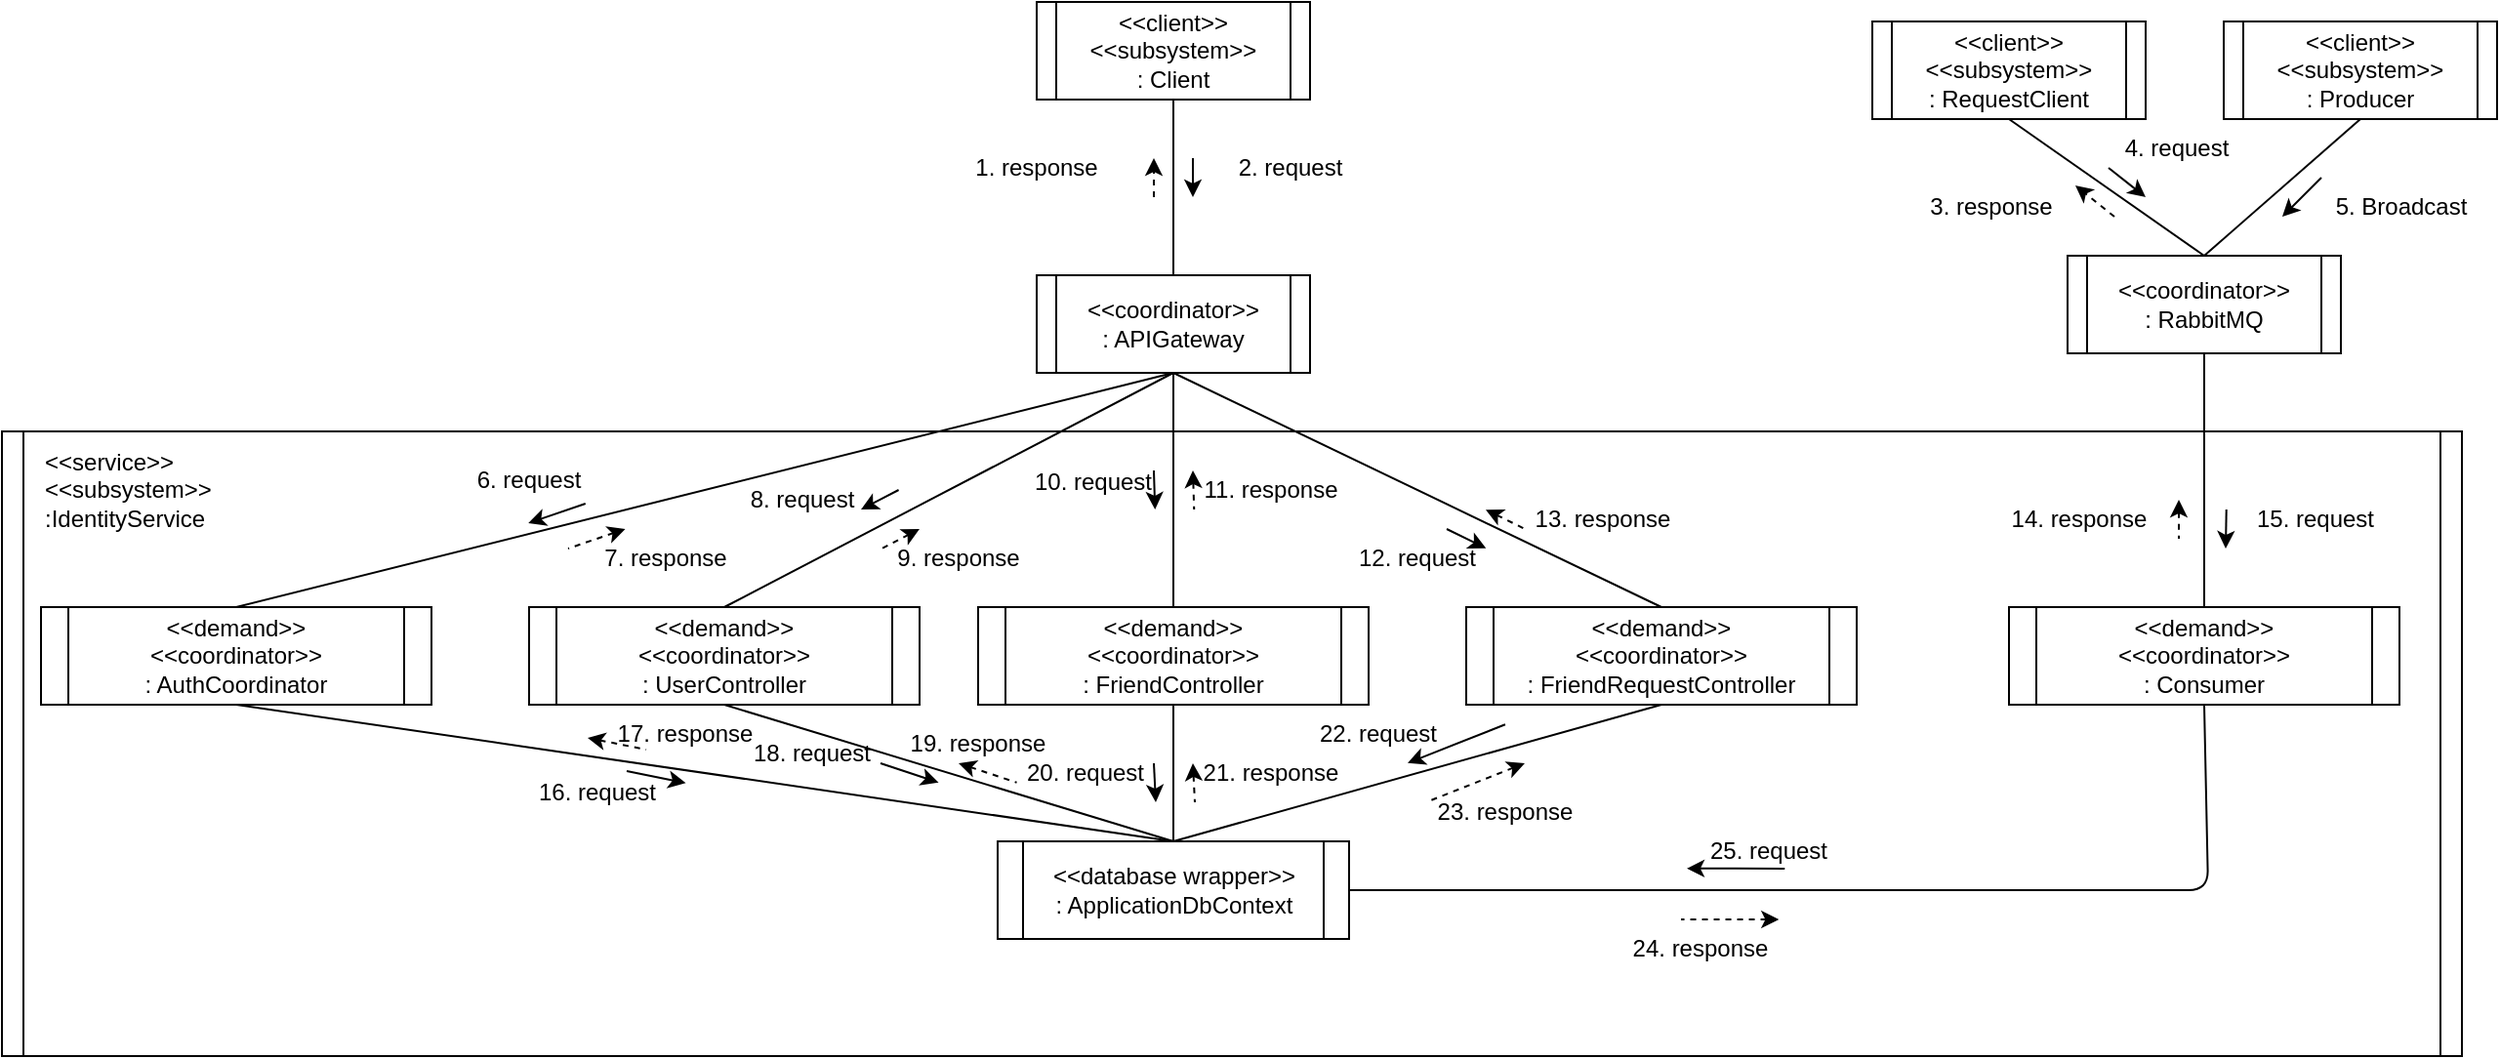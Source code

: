 <mxfile>
    <diagram id="YeBsLe0wz5kqz-9HFI_q" name="Page-1">
        <mxGraphModel dx="782" dy="776" grid="1" gridSize="10" guides="1" tooltips="1" connect="1" arrows="1" fold="1" page="1" pageScale="1" pageWidth="850" pageHeight="1100" math="0" shadow="0">
            <root>
                <mxCell id="0"/>
                <mxCell id="1" parent="0"/>
                <mxCell id="2" value="" style="shape=process;whiteSpace=wrap;html=1;backgroundOutline=1;size=0.009;" parent="1" vertex="1">
                    <mxGeometry x="160" y="220" width="1260" height="320" as="geometry"/>
                </mxCell>
                <mxCell id="3" value="&amp;lt;&amp;lt;service&amp;gt;&amp;gt;&lt;br&gt;&amp;lt;&amp;lt;subsystem&amp;gt;&amp;gt;&lt;br&gt;:IdentityService" style="text;html=1;strokeColor=none;fillColor=none;align=left;verticalAlign=middle;whiteSpace=wrap;rounded=0;" parent="1" vertex="1">
                    <mxGeometry x="180" y="230" width="160" height="40" as="geometry"/>
                </mxCell>
                <mxCell id="7" value="&amp;lt;&amp;lt;coordinator&amp;gt;&amp;gt;&lt;br style=&quot;border-color: var(--border-color);&quot;&gt;: APIGateway" style="shape=process;whiteSpace=wrap;html=1;backgroundOutline=1;size=0.071;" parent="1" vertex="1">
                    <mxGeometry x="690" y="140" width="140" height="50" as="geometry"/>
                </mxCell>
                <mxCell id="8" value="&amp;lt;&amp;lt;client&amp;gt;&amp;gt;&lt;br&gt;&amp;lt;&amp;lt;subsystem&amp;gt;&amp;gt;&lt;br style=&quot;border-color: var(--border-color);&quot;&gt;: Client" style="shape=process;whiteSpace=wrap;html=1;backgroundOutline=1;size=0.071;" parent="1" vertex="1">
                    <mxGeometry x="690" width="140" height="50" as="geometry"/>
                </mxCell>
                <mxCell id="10" value="&amp;lt;&amp;lt;demand&amp;gt;&amp;gt;&lt;br&gt;&amp;lt;&amp;lt;coordinator&amp;gt;&amp;gt;&lt;br style=&quot;border-color: var(--border-color);&quot;&gt;: FriendController" style="shape=process;whiteSpace=wrap;html=1;backgroundOutline=1;size=0.071;" parent="1" vertex="1">
                    <mxGeometry x="660" y="310" width="200" height="50" as="geometry"/>
                </mxCell>
                <mxCell id="13" value="" style="endArrow=none;html=1;entryX=0.5;entryY=1;entryDx=0;entryDy=0;exitX=0.5;exitY=0;exitDx=0;exitDy=0;" parent="1" source="10" target="7" edge="1">
                    <mxGeometry width="50" height="50" relative="1" as="geometry">
                        <mxPoint x="550" y="310" as="sourcePoint"/>
                        <mxPoint x="770" y="200" as="targetPoint"/>
                    </mxGeometry>
                </mxCell>
                <mxCell id="17" value="" style="endArrow=none;html=1;entryX=0.5;entryY=0;entryDx=0;entryDy=0;exitX=0.5;exitY=1;exitDx=0;exitDy=0;" parent="1" source="10" edge="1">
                    <mxGeometry width="50" height="50" relative="1" as="geometry">
                        <mxPoint x="550" y="360" as="sourcePoint"/>
                        <mxPoint x="760" y="430" as="targetPoint"/>
                    </mxGeometry>
                </mxCell>
                <mxCell id="23" value="&amp;lt;&amp;lt;database wrapper&amp;gt;&amp;gt;&lt;br style=&quot;border-color: var(--border-color);&quot;&gt;: ApplicationDbContext" style="shape=process;whiteSpace=wrap;html=1;backgroundOutline=1;size=0.071;" parent="1" vertex="1">
                    <mxGeometry x="670" y="430" width="180" height="50" as="geometry"/>
                </mxCell>
                <mxCell id="28" value="" style="endArrow=none;html=1;entryX=0.5;entryY=1;entryDx=0;entryDy=0;exitX=0.5;exitY=0;exitDx=0;exitDy=0;" parent="1" source="7" target="8" edge="1">
                    <mxGeometry width="50" height="50" relative="1" as="geometry">
                        <mxPoint x="640" y="260" as="sourcePoint"/>
                        <mxPoint x="690" y="210" as="targetPoint"/>
                    </mxGeometry>
                </mxCell>
                <mxCell id="29" value="" style="endArrow=classic;html=1;" parent="1" edge="1">
                    <mxGeometry width="50" height="50" relative="1" as="geometry">
                        <mxPoint x="770" y="80" as="sourcePoint"/>
                        <mxPoint x="770" y="100" as="targetPoint"/>
                    </mxGeometry>
                </mxCell>
                <mxCell id="30" value="" style="endArrow=classic;html=1;dashed=1;" parent="1" edge="1">
                    <mxGeometry width="50" height="50" relative="1" as="geometry">
                        <mxPoint x="750" y="100" as="sourcePoint"/>
                        <mxPoint x="750" y="80" as="targetPoint"/>
                    </mxGeometry>
                </mxCell>
                <mxCell id="31" value="2. request" style="text;html=1;strokeColor=none;fillColor=none;align=center;verticalAlign=middle;whiteSpace=wrap;rounded=0;" parent="1" vertex="1">
                    <mxGeometry x="790" y="70" width="60" height="30" as="geometry"/>
                </mxCell>
                <mxCell id="32" value="1. response" style="text;html=1;strokeColor=none;fillColor=none;align=center;verticalAlign=middle;whiteSpace=wrap;rounded=0;" parent="1" vertex="1">
                    <mxGeometry x="650" y="70" width="80" height="30" as="geometry"/>
                </mxCell>
                <mxCell id="35" value="" style="endArrow=classic;html=1;entryX=0.526;entryY=0;entryDx=0;entryDy=0;entryPerimeter=0;" parent="1" edge="1">
                    <mxGeometry width="50" height="50" relative="1" as="geometry">
                        <mxPoint x="750" y="240" as="sourcePoint"/>
                        <mxPoint x="750.62" y="260.0" as="targetPoint"/>
                    </mxGeometry>
                </mxCell>
                <mxCell id="50" value="" style="endArrow=none;html=1;strokeColor=default;dashed=1;startArrow=classic;startFill=1;endFill=0;" parent="1" edge="1">
                    <mxGeometry width="50" height="50" relative="1" as="geometry">
                        <mxPoint x="770" y="390" as="sourcePoint"/>
                        <mxPoint x="771" y="410" as="targetPoint"/>
                    </mxGeometry>
                </mxCell>
                <mxCell id="51" value="&amp;lt;&amp;lt;client&amp;gt;&amp;gt;&lt;br&gt;&amp;lt;&amp;lt;subsystem&amp;gt;&amp;gt;&lt;br style=&quot;border-color: var(--border-color);&quot;&gt;: RequestClient" style="shape=process;whiteSpace=wrap;html=1;backgroundOutline=1;size=0.071;" parent="1" vertex="1">
                    <mxGeometry x="1118" y="10" width="140" height="50" as="geometry"/>
                </mxCell>
                <mxCell id="52" value="&amp;lt;&amp;lt;client&amp;gt;&amp;gt;&lt;br&gt;&amp;lt;&amp;lt;subsystem&amp;gt;&amp;gt;&lt;br style=&quot;border-color: var(--border-color);&quot;&gt;: Producer" style="shape=process;whiteSpace=wrap;html=1;backgroundOutline=1;size=0.071;" parent="1" vertex="1">
                    <mxGeometry x="1298" y="10" width="140" height="50" as="geometry"/>
                </mxCell>
                <mxCell id="58" value="" style="endArrow=none;html=1;entryX=0.5;entryY=1;entryDx=0;entryDy=0;exitX=0.5;exitY=0;exitDx=0;exitDy=0;" parent="1" source="91" target="51" edge="1">
                    <mxGeometry width="50" height="50" relative="1" as="geometry">
                        <mxPoint x="1288" y="130" as="sourcePoint"/>
                        <mxPoint x="1228" y="60" as="targetPoint"/>
                    </mxGeometry>
                </mxCell>
                <mxCell id="59" value="" style="endArrow=none;html=1;entryX=0.5;entryY=1;entryDx=0;entryDy=0;exitX=0.5;exitY=0;exitDx=0;exitDy=0;" parent="1" source="91" target="52" edge="1">
                    <mxGeometry width="50" height="50" relative="1" as="geometry">
                        <mxPoint x="1288" y="130" as="sourcePoint"/>
                        <mxPoint x="1198" y="70" as="targetPoint"/>
                    </mxGeometry>
                </mxCell>
                <mxCell id="61" value="" style="endArrow=classic;html=1;" parent="1" edge="1">
                    <mxGeometry width="50" height="50" relative="1" as="geometry">
                        <mxPoint x="1239" y="85" as="sourcePoint"/>
                        <mxPoint x="1258" y="100" as="targetPoint"/>
                    </mxGeometry>
                </mxCell>
                <mxCell id="62" value="" style="endArrow=classic;html=1;dashed=1;" parent="1" edge="1">
                    <mxGeometry width="50" height="50" relative="1" as="geometry">
                        <mxPoint x="1242" y="110" as="sourcePoint"/>
                        <mxPoint x="1222" y="94" as="targetPoint"/>
                    </mxGeometry>
                </mxCell>
                <mxCell id="63" value="4. request" style="text;html=1;strokeColor=none;fillColor=none;align=center;verticalAlign=middle;whiteSpace=wrap;rounded=0;" parent="1" vertex="1">
                    <mxGeometry x="1238" y="60" width="72" height="30" as="geometry"/>
                </mxCell>
                <mxCell id="64" value="3. response" style="text;html=1;strokeColor=none;fillColor=none;align=center;verticalAlign=middle;whiteSpace=wrap;rounded=0;" parent="1" vertex="1">
                    <mxGeometry x="1140" y="90" width="78" height="30" as="geometry"/>
                </mxCell>
                <mxCell id="66" value="" style="endArrow=classic;html=1;" parent="1" edge="1">
                    <mxGeometry width="50" height="50" relative="1" as="geometry">
                        <mxPoint x="1348" y="90" as="sourcePoint"/>
                        <mxPoint x="1328" y="110" as="targetPoint"/>
                    </mxGeometry>
                </mxCell>
                <mxCell id="68" value="5. Broadcast" style="text;html=1;strokeColor=none;fillColor=none;align=center;verticalAlign=middle;whiteSpace=wrap;rounded=0;" parent="1" vertex="1">
                    <mxGeometry x="1348" y="90" width="82" height="30" as="geometry"/>
                </mxCell>
                <mxCell id="72" value="" style="endArrow=none;html=1;entryX=0.5;entryY=1;entryDx=0;entryDy=0;exitX=1;exitY=0.5;exitDx=0;exitDy=0;" parent="1" target="88" edge="1">
                    <mxGeometry width="50" height="50" relative="1" as="geometry">
                        <mxPoint x="850" y="455" as="sourcePoint"/>
                        <mxPoint x="1110" y="360" as="targetPoint"/>
                        <Array as="points">
                            <mxPoint x="1290" y="455"/>
                        </Array>
                    </mxGeometry>
                </mxCell>
                <mxCell id="74" value="" style="endArrow=classic;html=1;exitX=0.657;exitY=0.468;exitDx=0;exitDy=0;exitPerimeter=0;" parent="1" edge="1">
                    <mxGeometry width="50" height="50" relative="1" as="geometry">
                        <mxPoint x="1073.14" y="443.96" as="sourcePoint"/>
                        <mxPoint x="1023" y="443.91" as="targetPoint"/>
                    </mxGeometry>
                </mxCell>
                <mxCell id="75" value="&amp;lt;&amp;lt;demand&amp;gt;&amp;gt;&lt;br&gt;&amp;lt;&amp;lt;coordinator&amp;gt;&amp;gt;&lt;br style=&quot;border-color: var(--border-color);&quot;&gt;: UserController" style="shape=process;whiteSpace=wrap;html=1;backgroundOutline=1;size=0.071;" parent="1" vertex="1">
                    <mxGeometry x="430" y="310" width="200" height="50" as="geometry"/>
                </mxCell>
                <mxCell id="76" value="&amp;lt;&amp;lt;demand&amp;gt;&amp;gt;&lt;br&gt;&amp;lt;&amp;lt;coordinator&amp;gt;&amp;gt;&lt;br style=&quot;border-color: var(--border-color);&quot;&gt;: FriendRequestController" style="shape=process;whiteSpace=wrap;html=1;backgroundOutline=1;size=0.071;" parent="1" vertex="1">
                    <mxGeometry x="910" y="310" width="200" height="50" as="geometry"/>
                </mxCell>
                <mxCell id="88" value="&amp;lt;&amp;lt;demand&amp;gt;&amp;gt;&lt;br&gt;&amp;lt;&amp;lt;coordinator&amp;gt;&amp;gt;&lt;br style=&quot;border-color: var(--border-color);&quot;&gt;: Consumer" style="shape=process;whiteSpace=wrap;html=1;backgroundOutline=1;size=0.071;" parent="1" vertex="1">
                    <mxGeometry x="1188" y="310" width="200" height="50" as="geometry"/>
                </mxCell>
                <mxCell id="89" value="" style="endArrow=classic;html=1;exitX=0.828;exitY=0.085;exitDx=0;exitDy=0;exitPerimeter=0;" parent="1" edge="1">
                    <mxGeometry width="50" height="50" relative="1" as="geometry">
                        <mxPoint x="1299.36" y="259.95" as="sourcePoint"/>
                        <mxPoint x="1299" y="280" as="targetPoint"/>
                    </mxGeometry>
                </mxCell>
                <mxCell id="90" value="" style="endArrow=none;html=1;entryX=0.5;entryY=1;entryDx=0;entryDy=0;exitX=0.5;exitY=0;exitDx=0;exitDy=0;" parent="1" source="88" target="91" edge="1">
                    <mxGeometry width="50" height="50" relative="1" as="geometry">
                        <mxPoint x="1248" y="250" as="sourcePoint"/>
                        <mxPoint x="1148" y="180" as="targetPoint"/>
                    </mxGeometry>
                </mxCell>
                <mxCell id="91" value="&amp;lt;&amp;lt;coordinator&amp;gt;&amp;gt;&lt;br style=&quot;border-color: var(--border-color);&quot;&gt;: RabbitMQ" style="shape=process;whiteSpace=wrap;html=1;backgroundOutline=1;size=0.071;" parent="1" vertex="1">
                    <mxGeometry x="1218" y="130" width="140" height="50" as="geometry"/>
                </mxCell>
                <mxCell id="106" value="" style="endArrow=none;html=1;entryX=0.5;entryY=0;entryDx=0;entryDy=0;exitX=0.5;exitY=1;exitDx=0;exitDy=0;" parent="1" source="75" edge="1">
                    <mxGeometry width="50" height="50" relative="1" as="geometry">
                        <mxPoint x="570" y="380" as="sourcePoint"/>
                        <mxPoint x="760" y="430" as="targetPoint"/>
                    </mxGeometry>
                </mxCell>
                <mxCell id="107" value="" style="endArrow=none;html=1;entryX=0.5;entryY=1;entryDx=0;entryDy=0;exitX=0.5;exitY=0;exitDx=0;exitDy=0;" parent="1" target="76" edge="1">
                    <mxGeometry width="50" height="50" relative="1" as="geometry">
                        <mxPoint x="760" y="430" as="sourcePoint"/>
                        <mxPoint x="1050" y="430" as="targetPoint"/>
                    </mxGeometry>
                </mxCell>
                <mxCell id="108" value="" style="endArrow=classic;html=1;entryX=0.477;entryY=0.404;entryDx=0;entryDy=0;entryPerimeter=0;" parent="1" edge="1">
                    <mxGeometry width="50" height="50" relative="1" as="geometry">
                        <mxPoint x="610" y="390" as="sourcePoint"/>
                        <mxPoint x="639.76" y="399.88" as="targetPoint"/>
                    </mxGeometry>
                </mxCell>
                <mxCell id="109" value="" style="endArrow=classic;html=1;entryX=0.392;entryY=0.404;entryDx=0;entryDy=0;entryPerimeter=0;exitX=0.441;exitY=0.362;exitDx=0;exitDy=0;exitPerimeter=0;" parent="1" edge="1">
                    <mxGeometry width="50" height="50" relative="1" as="geometry">
                        <mxPoint x="929.98" y="370.13" as="sourcePoint"/>
                        <mxPoint x="880.0" y="389.87" as="targetPoint"/>
                    </mxGeometry>
                </mxCell>
                <mxCell id="111" value="&amp;lt;&amp;lt;demand&amp;gt;&amp;gt;&lt;br&gt;&amp;lt;&amp;lt;coordinator&amp;gt;&amp;gt;&lt;br style=&quot;border-color: var(--border-color);&quot;&gt;: AuthCoordinator" style="shape=process;whiteSpace=wrap;html=1;backgroundOutline=1;size=0.071;" parent="1" vertex="1">
                    <mxGeometry x="180" y="310" width="200" height="50" as="geometry"/>
                </mxCell>
                <mxCell id="112" value="" style="endArrow=none;html=1;entryX=0.5;entryY=1;entryDx=0;entryDy=0;exitX=0.5;exitY=0;exitDx=0;exitDy=0;" parent="1" source="111" target="7" edge="1">
                    <mxGeometry width="50" height="50" relative="1" as="geometry">
                        <mxPoint x="500" y="280" as="sourcePoint"/>
                        <mxPoint x="500" y="160" as="targetPoint"/>
                    </mxGeometry>
                </mxCell>
                <mxCell id="113" value="" style="endArrow=classic;html=1;entryX=0.526;entryY=0;entryDx=0;entryDy=0;entryPerimeter=0;exitX=0.238;exitY=0.125;exitDx=0;exitDy=0;exitPerimeter=0;" parent="1" edge="1">
                    <mxGeometry width="50" height="50" relative="1" as="geometry">
                        <mxPoint x="458.88" y="257" as="sourcePoint"/>
                        <mxPoint x="429.62" y="267" as="targetPoint"/>
                    </mxGeometry>
                </mxCell>
                <mxCell id="115" value="" style="endArrow=none;html=1;entryX=0.5;entryY=0;entryDx=0;entryDy=0;exitX=0.5;exitY=1;exitDx=0;exitDy=0;" parent="1" source="111" target="23" edge="1">
                    <mxGeometry width="50" height="50" relative="1" as="geometry">
                        <mxPoint x="360" y="380" as="sourcePoint"/>
                        <mxPoint x="590" y="450" as="targetPoint"/>
                    </mxGeometry>
                </mxCell>
                <mxCell id="117" value="" style="endArrow=classic;html=1;entryX=0.278;entryY=0.563;entryDx=0;entryDy=0;entryPerimeter=0;" parent="1" target="2" edge="1">
                    <mxGeometry width="50" height="50" relative="1" as="geometry">
                        <mxPoint x="480" y="394" as="sourcePoint"/>
                        <mxPoint x="510.28" y="404.08" as="targetPoint"/>
                    </mxGeometry>
                </mxCell>
                <mxCell id="118" value="" style="endArrow=none;html=1;entryX=0.5;entryY=1;entryDx=0;entryDy=0;exitX=0.5;exitY=0;exitDx=0;exitDy=0;" parent="1" source="76" target="7" edge="1">
                    <mxGeometry width="50" height="50" relative="1" as="geometry">
                        <mxPoint x="770" y="320" as="sourcePoint"/>
                        <mxPoint x="770" y="200" as="targetPoint"/>
                    </mxGeometry>
                </mxCell>
                <mxCell id="119" value="" style="endArrow=none;html=1;entryX=0.635;entryY=0.187;entryDx=0;entryDy=0;entryPerimeter=0;exitX=0.619;exitY=0.156;exitDx=0;exitDy=0;exitPerimeter=0;startArrow=classic;startFill=1;endFill=0;dashed=1;" parent="1" edge="1">
                    <mxGeometry width="50" height="50" relative="1" as="geometry">
                        <mxPoint x="920" y="260.08" as="sourcePoint"/>
                        <mxPoint x="940.16" y="270.0" as="targetPoint"/>
                    </mxGeometry>
                </mxCell>
                <mxCell id="120" value="" style="endArrow=none;html=1;entryX=0.5;entryY=1;entryDx=0;entryDy=0;exitX=0.5;exitY=0;exitDx=0;exitDy=0;" parent="1" source="75" target="7" edge="1">
                    <mxGeometry width="50" height="50" relative="1" as="geometry">
                        <mxPoint x="770" y="320" as="sourcePoint"/>
                        <mxPoint x="770" y="200.0" as="targetPoint"/>
                    </mxGeometry>
                </mxCell>
                <mxCell id="121" value="" style="endArrow=classic;html=1;entryX=0.526;entryY=0;entryDx=0;entryDy=0;entryPerimeter=0;exitX=0.365;exitY=0.125;exitDx=0;exitDy=0;exitPerimeter=0;" parent="1" edge="1">
                    <mxGeometry width="50" height="50" relative="1" as="geometry">
                        <mxPoint x="619.28" y="250" as="sourcePoint"/>
                        <mxPoint x="600.0" y="260.0" as="targetPoint"/>
                    </mxGeometry>
                </mxCell>
                <mxCell id="t8o3r13i8bqwV-xz6-hO-121" value="" style="endArrow=none;html=1;entryX=0.526;entryY=0;entryDx=0;entryDy=0;entryPerimeter=0;exitX=0.238;exitY=0.125;exitDx=0;exitDy=0;exitPerimeter=0;startArrow=classic;startFill=1;endFill=0;dashed=1;" parent="1" edge="1">
                    <mxGeometry width="50" height="50" relative="1" as="geometry">
                        <mxPoint x="479.26" y="270" as="sourcePoint"/>
                        <mxPoint x="450.0" y="280" as="targetPoint"/>
                    </mxGeometry>
                </mxCell>
                <mxCell id="t8o3r13i8bqwV-xz6-hO-122" value="" style="endArrow=none;html=1;entryX=0.526;entryY=0;entryDx=0;entryDy=0;entryPerimeter=0;exitX=0.365;exitY=0.125;exitDx=0;exitDy=0;exitPerimeter=0;startArrow=classic;startFill=1;endFill=0;dashed=1;" parent="1" edge="1">
                    <mxGeometry width="50" height="50" relative="1" as="geometry">
                        <mxPoint x="630" y="270" as="sourcePoint"/>
                        <mxPoint x="610.72" y="280.0" as="targetPoint"/>
                    </mxGeometry>
                </mxCell>
                <mxCell id="t8o3r13i8bqwV-xz6-hO-123" value="" style="endArrow=none;html=1;entryX=0.526;entryY=0;entryDx=0;entryDy=0;entryPerimeter=0;startArrow=classic;startFill=1;endFill=0;dashed=1;" parent="1" edge="1">
                    <mxGeometry width="50" height="50" relative="1" as="geometry">
                        <mxPoint x="770" y="240" as="sourcePoint"/>
                        <mxPoint x="770.62" y="260.0" as="targetPoint"/>
                    </mxGeometry>
                </mxCell>
                <mxCell id="t8o3r13i8bqwV-xz6-hO-124" value="" style="endArrow=classic;html=1;entryX=0.635;entryY=0.187;entryDx=0;entryDy=0;entryPerimeter=0;exitX=0.619;exitY=0.156;exitDx=0;exitDy=0;exitPerimeter=0;" parent="1" edge="1">
                    <mxGeometry width="50" height="50" relative="1" as="geometry">
                        <mxPoint x="900" y="270" as="sourcePoint"/>
                        <mxPoint x="920.16" y="279.92" as="targetPoint"/>
                    </mxGeometry>
                </mxCell>
                <mxCell id="t8o3r13i8bqwV-xz6-hO-125" value="" style="endArrow=none;html=1;entryX=0.278;entryY=0.563;entryDx=0;entryDy=0;entryPerimeter=0;startArrow=classic;startFill=1;endFill=0;dashed=1;" parent="1" edge="1">
                    <mxGeometry width="50" height="50" relative="1" as="geometry">
                        <mxPoint x="460" y="377" as="sourcePoint"/>
                        <mxPoint x="490" y="383" as="targetPoint"/>
                    </mxGeometry>
                </mxCell>
                <mxCell id="t8o3r13i8bqwV-xz6-hO-126" value="" style="endArrow=none;html=1;entryX=0.477;entryY=0.404;entryDx=0;entryDy=0;entryPerimeter=0;dashed=1;startArrow=classic;startFill=1;endFill=0;" parent="1" edge="1">
                    <mxGeometry width="50" height="50" relative="1" as="geometry">
                        <mxPoint x="650" y="390" as="sourcePoint"/>
                        <mxPoint x="679.76" y="399.88" as="targetPoint"/>
                    </mxGeometry>
                </mxCell>
                <mxCell id="t8o3r13i8bqwV-xz6-hO-127" value="" style="endArrow=classic;html=1;" parent="1" edge="1">
                    <mxGeometry width="50" height="50" relative="1" as="geometry">
                        <mxPoint x="750" y="390" as="sourcePoint"/>
                        <mxPoint x="751" y="410" as="targetPoint"/>
                    </mxGeometry>
                </mxCell>
                <mxCell id="t8o3r13i8bqwV-xz6-hO-128" value="" style="endArrow=none;html=1;entryX=0.392;entryY=0.404;entryDx=0;entryDy=0;entryPerimeter=0;exitX=0.441;exitY=0.362;exitDx=0;exitDy=0;exitPerimeter=0;startArrow=classic;startFill=1;dashed=1;endFill=0;" parent="1" edge="1">
                    <mxGeometry width="50" height="50" relative="1" as="geometry">
                        <mxPoint x="939.98" y="390" as="sourcePoint"/>
                        <mxPoint x="890.0" y="409.74" as="targetPoint"/>
                    </mxGeometry>
                </mxCell>
                <mxCell id="t8o3r13i8bqwV-xz6-hO-129" value="" style="endArrow=none;html=1;exitX=0.657;exitY=0.468;exitDx=0;exitDy=0;exitPerimeter=0;dashed=1;endFill=0;startArrow=classic;startFill=1;" parent="1" edge="1">
                    <mxGeometry width="50" height="50" relative="1" as="geometry">
                        <mxPoint x="1070.14" y="470.05" as="sourcePoint"/>
                        <mxPoint x="1020" y="470" as="targetPoint"/>
                    </mxGeometry>
                </mxCell>
                <mxCell id="t8o3r13i8bqwV-xz6-hO-130" value="7. response" style="text;html=1;strokeColor=none;fillColor=none;align=center;verticalAlign=middle;whiteSpace=wrap;rounded=0;" parent="1" vertex="1">
                    <mxGeometry x="460" y="270" width="80" height="30" as="geometry"/>
                </mxCell>
                <mxCell id="t8o3r13i8bqwV-xz6-hO-131" value="6. request" style="text;html=1;strokeColor=none;fillColor=none;align=center;verticalAlign=middle;whiteSpace=wrap;rounded=0;" parent="1" vertex="1">
                    <mxGeometry x="400" y="230" width="60" height="30" as="geometry"/>
                </mxCell>
                <mxCell id="t8o3r13i8bqwV-xz6-hO-132" value="8. request" style="text;html=1;strokeColor=none;fillColor=none;align=center;verticalAlign=middle;whiteSpace=wrap;rounded=0;" parent="1" vertex="1">
                    <mxGeometry x="540" y="240" width="60" height="30" as="geometry"/>
                </mxCell>
                <mxCell id="t8o3r13i8bqwV-xz6-hO-133" value="10. request" style="text;html=1;strokeColor=none;fillColor=none;align=center;verticalAlign=middle;whiteSpace=wrap;rounded=0;" parent="1" vertex="1">
                    <mxGeometry x="684" y="231" width="70" height="30" as="geometry"/>
                </mxCell>
                <mxCell id="t8o3r13i8bqwV-xz6-hO-134" value="12. request" style="text;html=1;strokeColor=none;fillColor=none;align=center;verticalAlign=middle;whiteSpace=wrap;rounded=0;" parent="1" vertex="1">
                    <mxGeometry x="850" y="270" width="70" height="30" as="geometry"/>
                </mxCell>
                <mxCell id="t8o3r13i8bqwV-xz6-hO-135" value="16. request" style="text;html=1;strokeColor=none;fillColor=none;align=center;verticalAlign=middle;whiteSpace=wrap;rounded=0;" parent="1" vertex="1">
                    <mxGeometry x="430" y="390" width="70" height="30" as="geometry"/>
                </mxCell>
                <mxCell id="t8o3r13i8bqwV-xz6-hO-136" value="18. request" style="text;html=1;strokeColor=none;fillColor=none;align=center;verticalAlign=middle;whiteSpace=wrap;rounded=0;" parent="1" vertex="1">
                    <mxGeometry x="540" y="370" width="70" height="30" as="geometry"/>
                </mxCell>
                <mxCell id="t8o3r13i8bqwV-xz6-hO-137" value="20. request" style="text;html=1;strokeColor=none;fillColor=none;align=center;verticalAlign=middle;whiteSpace=wrap;rounded=0;" parent="1" vertex="1">
                    <mxGeometry x="680" y="380" width="70" height="30" as="geometry"/>
                </mxCell>
                <mxCell id="t8o3r13i8bqwV-xz6-hO-138" value="22. request" style="text;html=1;strokeColor=none;fillColor=none;align=center;verticalAlign=middle;whiteSpace=wrap;rounded=0;" parent="1" vertex="1">
                    <mxGeometry x="830" y="360" width="70" height="30" as="geometry"/>
                </mxCell>
                <mxCell id="t8o3r13i8bqwV-xz6-hO-139" value="25. request" style="text;html=1;strokeColor=none;fillColor=none;align=center;verticalAlign=middle;whiteSpace=wrap;rounded=0;" parent="1" vertex="1">
                    <mxGeometry x="1030" y="420" width="70" height="30" as="geometry"/>
                </mxCell>
                <mxCell id="t8o3r13i8bqwV-xz6-hO-140" value="15. request" style="text;html=1;strokeColor=none;fillColor=none;align=center;verticalAlign=middle;whiteSpace=wrap;rounded=0;" parent="1" vertex="1">
                    <mxGeometry x="1310" y="250" width="70" height="30" as="geometry"/>
                </mxCell>
                <mxCell id="t8o3r13i8bqwV-xz6-hO-141" value="9. response" style="text;html=1;strokeColor=none;fillColor=none;align=center;verticalAlign=middle;whiteSpace=wrap;rounded=0;" parent="1" vertex="1">
                    <mxGeometry x="610" y="270" width="80" height="30" as="geometry"/>
                </mxCell>
                <mxCell id="t8o3r13i8bqwV-xz6-hO-142" value="11. response" style="text;html=1;strokeColor=none;fillColor=none;align=center;verticalAlign=middle;whiteSpace=wrap;rounded=0;" parent="1" vertex="1">
                    <mxGeometry x="770" y="235" width="80" height="30" as="geometry"/>
                </mxCell>
                <mxCell id="t8o3r13i8bqwV-xz6-hO-143" value="13. response" style="text;html=1;strokeColor=none;fillColor=none;align=center;verticalAlign=middle;whiteSpace=wrap;rounded=0;" parent="1" vertex="1">
                    <mxGeometry x="940" y="250" width="80" height="30" as="geometry"/>
                </mxCell>
                <mxCell id="t8o3r13i8bqwV-xz6-hO-144" value="17. response" style="text;html=1;strokeColor=none;fillColor=none;align=center;verticalAlign=middle;whiteSpace=wrap;rounded=0;" parent="1" vertex="1">
                    <mxGeometry x="470" y="360" width="80" height="30" as="geometry"/>
                </mxCell>
                <mxCell id="t8o3r13i8bqwV-xz6-hO-145" value="19. response" style="text;html=1;strokeColor=none;fillColor=none;align=center;verticalAlign=middle;whiteSpace=wrap;rounded=0;" parent="1" vertex="1">
                    <mxGeometry x="620" y="365" width="80" height="30" as="geometry"/>
                </mxCell>
                <mxCell id="t8o3r13i8bqwV-xz6-hO-146" value="21. response" style="text;html=1;strokeColor=none;fillColor=none;align=center;verticalAlign=middle;whiteSpace=wrap;rounded=0;" parent="1" vertex="1">
                    <mxGeometry x="770" y="380" width="80" height="30" as="geometry"/>
                </mxCell>
                <mxCell id="t8o3r13i8bqwV-xz6-hO-147" value="23. response" style="text;html=1;strokeColor=none;fillColor=none;align=center;verticalAlign=middle;whiteSpace=wrap;rounded=0;" parent="1" vertex="1">
                    <mxGeometry x="890" y="400" width="80" height="30" as="geometry"/>
                </mxCell>
                <mxCell id="t8o3r13i8bqwV-xz6-hO-148" value="24. response" style="text;html=1;strokeColor=none;fillColor=none;align=center;verticalAlign=middle;whiteSpace=wrap;rounded=0;" parent="1" vertex="1">
                    <mxGeometry x="990" y="470" width="80" height="30" as="geometry"/>
                </mxCell>
                <mxCell id="122" value="" style="endArrow=none;html=1;dashed=1;endFill=0;startArrow=classic;startFill=1;" parent="1" edge="1">
                    <mxGeometry width="50" height="50" relative="1" as="geometry">
                        <mxPoint x="1275" y="255" as="sourcePoint"/>
                        <mxPoint x="1275" y="275" as="targetPoint"/>
                    </mxGeometry>
                </mxCell>
                <mxCell id="123" value="14. response" style="text;html=1;strokeColor=none;fillColor=none;align=center;verticalAlign=middle;whiteSpace=wrap;rounded=0;" parent="1" vertex="1">
                    <mxGeometry x="1188" y="250" width="72" height="30" as="geometry"/>
                </mxCell>
            </root>
        </mxGraphModel>
    </diagram>
</mxfile>